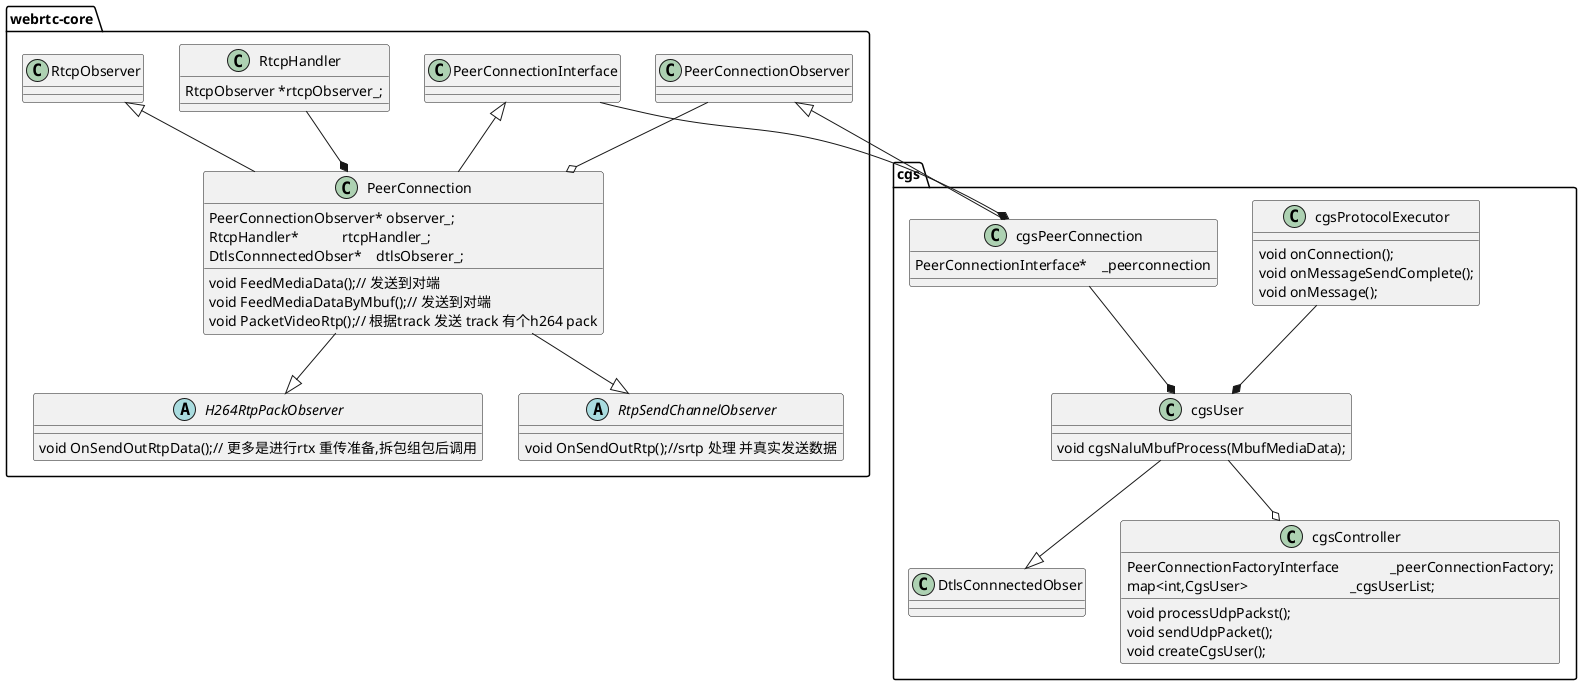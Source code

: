 @startuml

package "webrtc-core" {

    class RtcpHandler
    {
        RtcpObserver *rtcpObserver_;
    }

    abstract class H264RtpPackObserver 
    {
        void OnSendOutRtpData();// 更多是进行rtx 重传准备,拆包组包后调用
    }

    abstract class RtpSendChannelObserver 
    {
        void OnSendOutRtp();//srtp 处理 并真实发送数据
    }

    class PeerConnection 
    {
        PeerConnectionObserver* observer_;
        RtcpHandler*            rtcpHandler_;
        DtlsConnnectedObser*    dtlsObserer_;
        void FeedMediaData();// 发送到对端
        void FeedMediaDataByMbuf();// 发送到对端
        void PacketVideoRtp();// 根据track 发送 track 有个h264 pack 
    }

    PeerConnection --|> RtpSendChannelObserver
    PeerConnection --|> H264RtpPackObserver
    RtcpHandler --* PeerConnection

    PeerConnectionObserver --o PeerConnection

    class PeerConnectionInterface
    {
    }

    PeerConnectionInterface <|-- PeerConnection

    class RtcpObserver
    {
    }

    RtcpObserver <|-- PeerConnection

    class PeerConnectionObserver
    {
    }

}

package "cgs" {

    class cgsProtocolExecutor {
        void onConnection();
        void onMessageSendComplete();
        void onMessage();
    }

    class cgsPeerConnection {
        PeerConnectionInterface*    _peerconnection
    }

    PeerConnectionInterface --* cgsPeerConnection

    cgsPeerConnection --|> PeerConnectionObserver

    class cgsUser 
    {
        void cgsNaluMbufProcess(MbufMediaData);
    }

    cgsUser --|> DtlsConnnectedObser

    cgsPeerConnection --* cgsUser
    cgsProtocolExecutor --* cgsUser


    class cgsController {
        PeerConnectionFactoryInterface              _peerConnectionFactory;
        map<int,CgsUser>                            _cgsUserList;
        void processUdpPackst();
        void sendUdpPacket();
        void createCgsUser();
    }

    cgsUser --o cgsController
}

@enduml